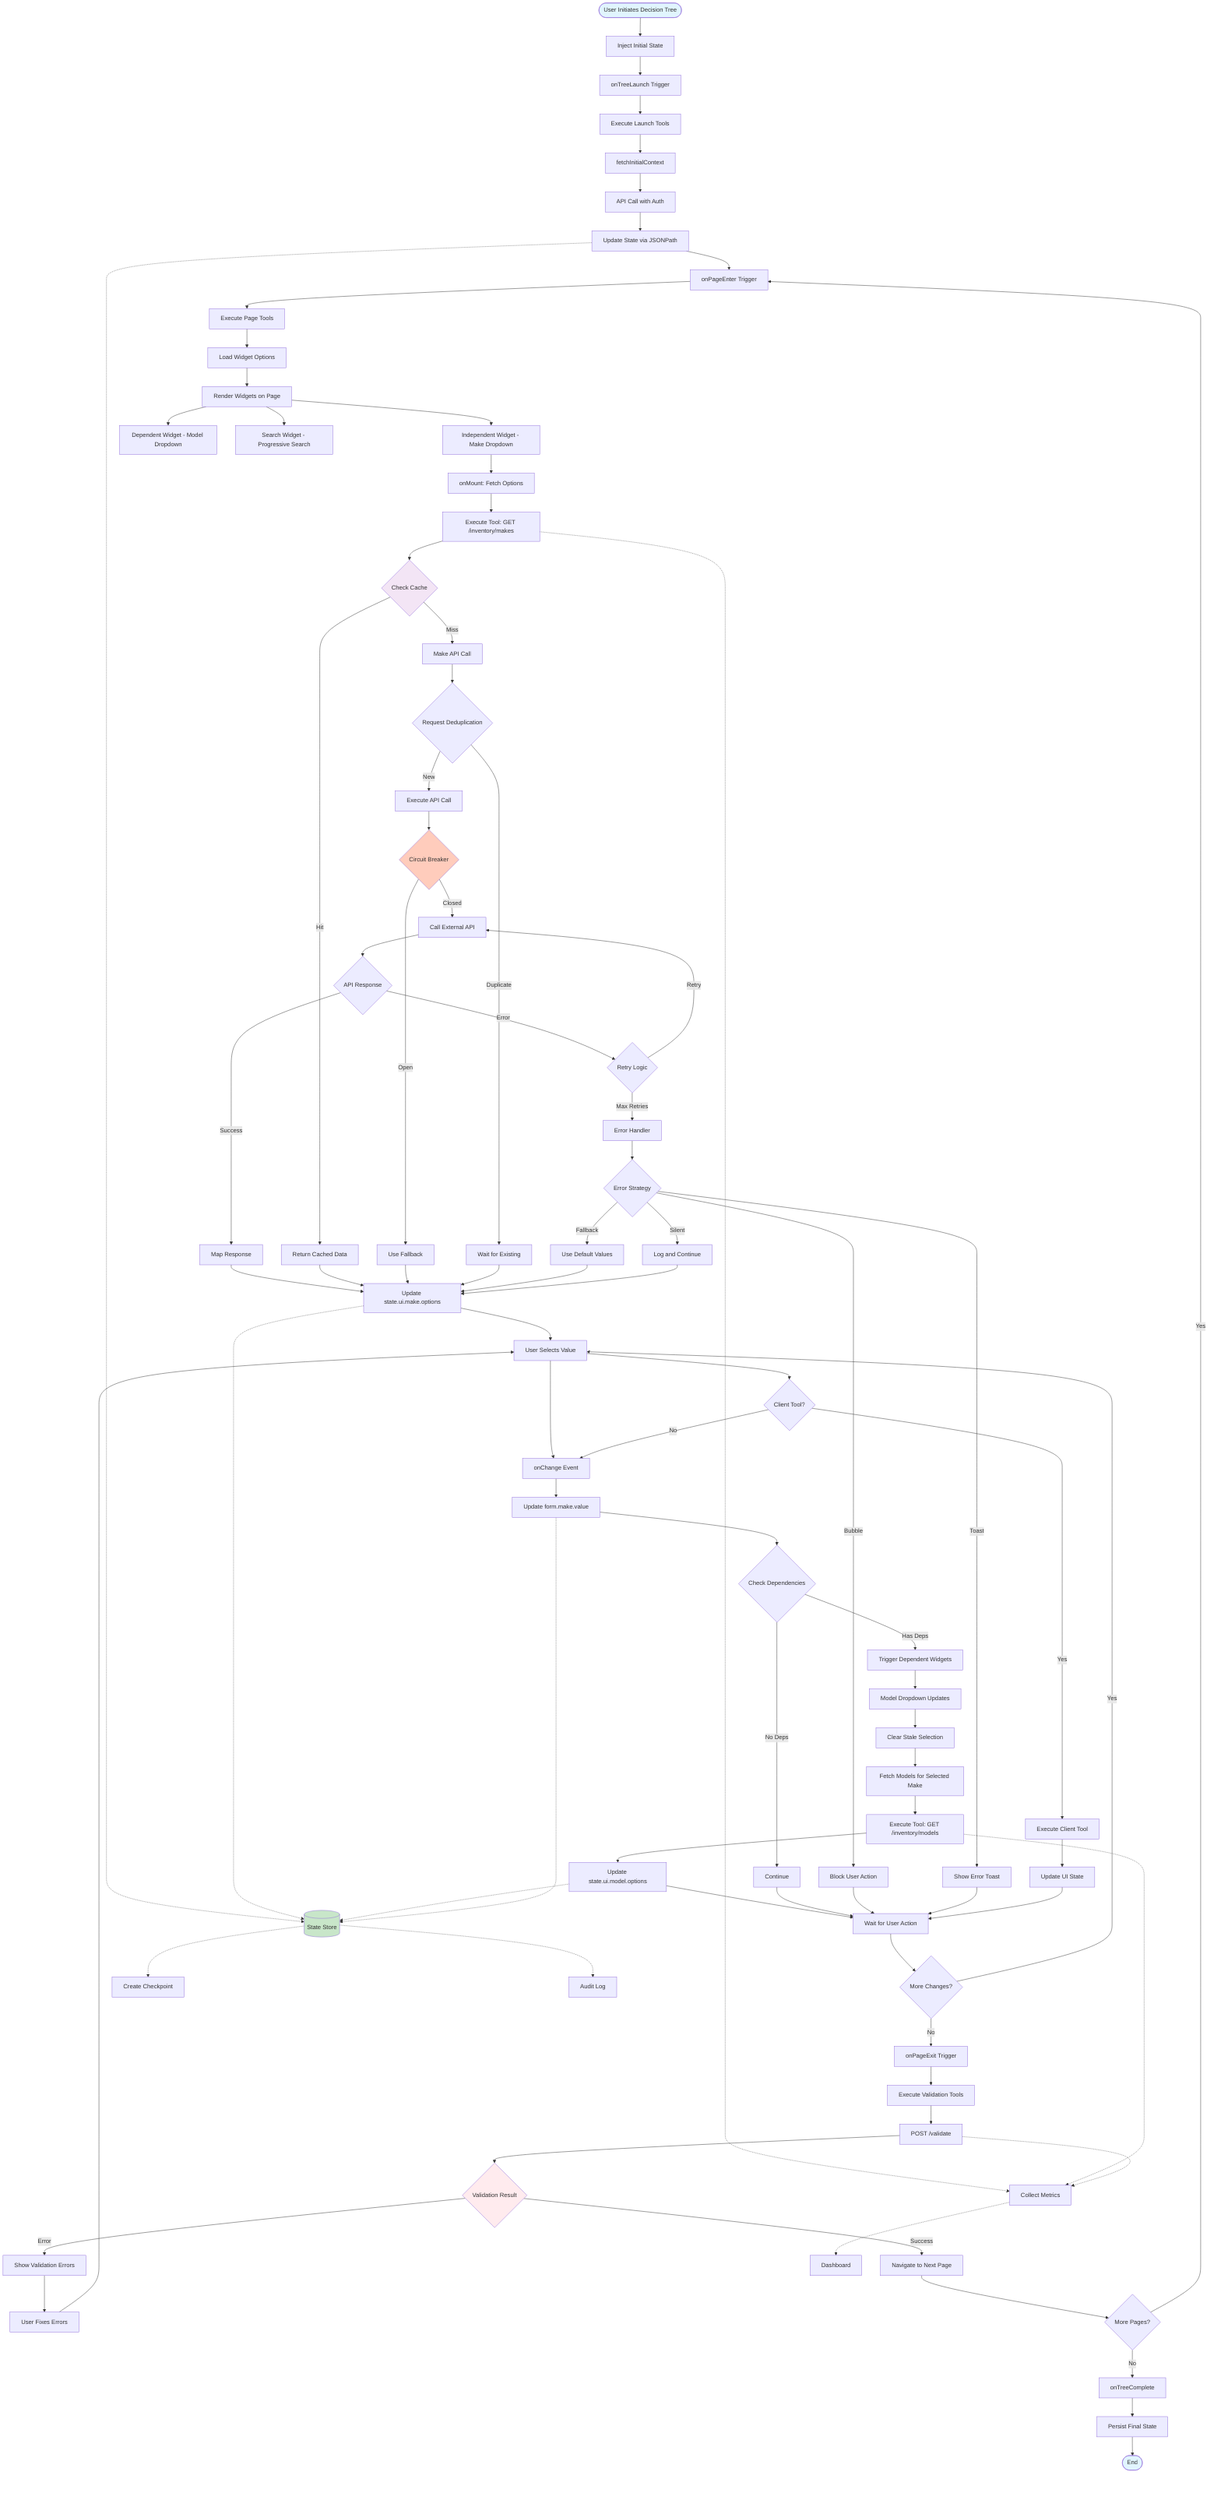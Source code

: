 flowchart TD
    Start([User Initiates Decision Tree]) --> InjectState[Inject Initial State]
    
    InjectState --> TreeLaunch[onTreeLaunch Trigger]
    
    TreeLaunch --> LaunchTools[Execute Launch Tools]
    LaunchTools --> FetchContext[fetchInitialContext]
    
    FetchContext --> APICall1[API Call with Auth]
    
    APICall1 --> StateUpdate1[Update State via JSONPath]
    
    StateUpdate1 --> PageEnter[onPageEnter Trigger]
    
    PageEnter --> PageTools[Execute Page Tools]
    PageTools --> LoadOptions[Load Widget Options]
    
    LoadOptions --> WidgetRender[Render Widgets on Page]
    
    WidgetRender --> Widget1[Independent Widget - Make Dropdown]
    WidgetRender --> Widget2[Dependent Widget - Model Dropdown]
    WidgetRender --> Widget3[Search Widget - Progressive Search]
    
    Widget1 --> WidgetMount1[onMount: Fetch Options]
    WidgetMount1 --> ToolExec1[Execute Tool: GET /inventory/makes]
    ToolExec1 --> Cache1{Check Cache}
    Cache1 -->|Hit| ReturnCached[Return Cached Data]
    Cache1 -->|Miss| APICall2[Make API Call]
    
    APICall2 --> Dedup{Request Deduplication}
    Dedup -->|Duplicate| WaitExisting[Wait for Existing]
    Dedup -->|New| ExecuteAPI[Execute API Call]
    
    ExecuteAPI --> CircuitBreaker{Circuit Breaker}
    CircuitBreaker -->|Open| Fallback[Use Fallback]
    CircuitBreaker -->|Closed| CallAPI[Call External API]
    
    CallAPI --> Response{API Response}
    Response -->|Success| MapResponse[Map Response]
    Response -->|Error| Retry{Retry Logic}
    
    Retry -->|Max Retries| ErrorHandler[Error Handler]
    Retry -->|Retry| CallAPI
    
    MapResponse --> UpdateState2[Update state.ui.make.options]
    ReturnCached --> UpdateState2
    Fallback --> UpdateState2
    WaitExisting --> UpdateState2
    
    UpdateState2 --> UserInteraction[User Selects Value]
    
    UserInteraction --> OnChange[onChange Event]
    OnChange --> UpdateFormValue[Update form.make.value]
    
    UpdateFormValue --> CheckDeps{Check Dependencies}
    
    CheckDeps -->|Has Deps| TriggerDependent[Trigger Dependent Widgets]
    CheckDeps -->|No Deps| Continue1[Continue]
    
    TriggerDependent --> Widget2Update[Model Dropdown Updates]
    Widget2Update --> ClearStale[Clear Stale Selection]
    ClearStale --> FetchDependent[Fetch Models for Selected Make]
    
    FetchDependent --> ToolExec2[Execute Tool: GET /inventory/models]
    ToolExec2 --> UpdateState3[Update state.ui.model.options]
    
    UpdateState3 --> WaitUser[Wait for User Action]
    Continue1 --> WaitUser
    
    WaitUser --> MoreChanges{More Changes?}
    MoreChanges -->|Yes| UserInteraction
    MoreChanges -->|No| PageExit[onPageExit Trigger]
    
    PageExit --> ValidationTools[Execute Validation Tools]
    ValidationTools --> ValidateAPI[POST /validate]
    
    ValidateAPI --> ValidationResult{Validation Result}
    ValidationResult -->|Success| NavigateNext[Navigate to Next Page]
    ValidationResult -->|Error| ShowErrors[Show Validation Errors]
    
    ShowErrors --> FixErrors[User Fixes Errors]
    FixErrors --> UserInteraction
    
    NavigateNext --> NextPage{More Pages?}
    NextPage -->|Yes| PageEnter
    NextPage -->|No| TreeComplete[onTreeComplete]
    
    TreeComplete --> PersistState[Persist Final State]
    PersistState --> End([End])
    
    ErrorHandler --> ErrorStrategy{Error Strategy}
    ErrorStrategy -->|Bubble| BlockUser[Block User Action]
    ErrorStrategy -->|Toast| ShowToast[Show Error Toast]
    ErrorStrategy -->|Fallback| UseFallback[Use Default Values]
    ErrorStrategy -->|Silent| LogError[Log and Continue]
    
    BlockUser --> WaitUser
    ShowToast --> WaitUser
    UseFallback --> UpdateState2
    LogError --> UpdateState2
    
    StateUpdate1 -.-> StateStore[(State Store)]
    UpdateState2 -.-> StateStore
    UpdateState3 -.-> StateStore
    UpdateFormValue -.-> StateStore
    
    StateStore -.-> Checkpoint[Create Checkpoint]
    StateStore -.-> AuditLog[Audit Log]
    
    ToolExec1 -.-> Metrics[Collect Metrics]
    ToolExec2 -.-> Metrics
    ValidateAPI -.-> Metrics
    
    Metrics -.-> Monitor[Dashboard]
    
    UserInteraction --> ClientTool{Client Tool?}
    ClientTool -->|Yes| ExecuteClient[Execute Client Tool]
    ExecuteClient --> ClientResult[Update UI State]
    ClientResult --> WaitUser
    ClientTool -->|No| OnChange
    
    style Start fill:#e1f5fe
    style End fill:#e1f5fe
    style StateStore fill:#c8e6c9
    style CircuitBreaker fill:#ffccbc
    style Cache1 fill:#f3e5f5
    style ValidationResult fill:#ffebee
